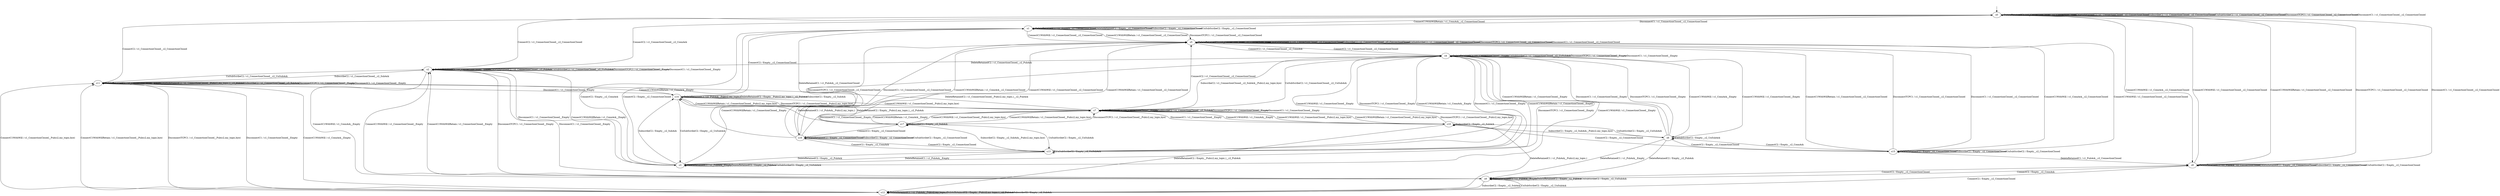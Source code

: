 digraph h15 {
s0 [label="s0"];
s1 [label="s1"];
s2 [label="s2"];
s3 [label="s3"];
s4 [label="s4"];
s5 [label="s5"];
s6 [label="s6"];
s7 [label="s7"];
s8 [label="s8"];
s9 [label="s9"];
s10 [label="s10"];
s11 [label="s11"];
s12 [label="s12"];
s13 [label="s13"];
s14 [label="s14"];
s15 [label="s15"];
s16 [label="s16"];
s17 [label="s17"];
s0 -> s2 [label="ConnectC2 / c1_ConnectionClosed__c2_ConnAck"];
s0 -> s8 [label="ConnectC1WithWill / c1_ConnAck__c2_ConnectionClosed"];
s0 -> s1 [label="ConnectC1WithWillRetain / c1_ConnAck__c2_ConnectionClosed"];
s0 -> s0 [label="DeleteRetainedC1 / c1_ConnectionClosed__c2_ConnectionClosed"];
s0 -> s0 [label="DeleteRetainedC2 / c1_ConnectionClosed__c2_ConnectionClosed"];
s0 -> s0 [label="SubscribeC2 / c1_ConnectionClosed__c2_ConnectionClosed"];
s0 -> s0 [label="UnSubScribeC2 / c1_ConnectionClosed__c2_ConnectionClosed"];
s0 -> s0 [label="DisconnectTCPC1 / c1_ConnectionClosed__c2_ConnectionClosed"];
s0 -> s0 [label="DisconnectC1 / c1_ConnectionClosed__c2_ConnectionClosed"];
s1 -> s3 [label="ConnectC2 / Empty__c2_ConnAck"];
s1 -> s5 [label="ConnectC1WithWill / c1_ConnectionClosed__c2_ConnectionClosed"];
s1 -> s5 [label="ConnectC1WithWillRetain / c1_ConnectionClosed__c2_ConnectionClosed"];
s1 -> s1 [label="DeleteRetainedC1 / c1_PubAck__c2_ConnectionClosed"];
s1 -> s1 [label="DeleteRetainedC2 / Empty__c2_ConnectionClosed"];
s1 -> s1 [label="SubscribeC2 / Empty__c2_ConnectionClosed"];
s1 -> s1 [label="UnSubScribeC2 / Empty__c2_ConnectionClosed"];
s1 -> s5 [label="DisconnectTCPC1 / c1_ConnectionClosed__c2_ConnectionClosed"];
s1 -> s0 [label="DisconnectC1 / c1_ConnectionClosed__c2_ConnectionClosed"];
s2 -> s0 [label="ConnectC2 / c1_ConnectionClosed__c2_ConnectionClosed"];
s2 -> s9 [label="ConnectC1WithWill / c1_ConnAck__Empty"];
s2 -> s3 [label="ConnectC1WithWillRetain / c1_ConnAck__Empty"];
s2 -> s2 [label="DeleteRetainedC1 / c1_ConnectionClosed__Empty"];
s2 -> s2 [label="DeleteRetainedC2 / c1_ConnectionClosed__c2_PubAck"];
s2 -> s11 [label="SubscribeC2 / c1_ConnectionClosed__c2_SubAck"];
s2 -> s2 [label="UnSubScribeC2 / c1_ConnectionClosed__c2_UnSubAck"];
s2 -> s2 [label="DisconnectTCPC1 / c1_ConnectionClosed__Empty"];
s2 -> s2 [label="DisconnectC1 / c1_ConnectionClosed__Empty"];
s3 -> s1 [label="ConnectC2 / Empty__c2_ConnectionClosed"];
s3 -> s4 [label="ConnectC1WithWill / c1_ConnectionClosed__Empty"];
s3 -> s4 [label="ConnectC1WithWillRetain / c1_ConnectionClosed__Empty"];
s3 -> s3 [label="DeleteRetainedC1 / c1_PubAck__Empty"];
s3 -> s3 [label="DeleteRetainedC2 / Empty__c2_PubAck"];
s3 -> s14 [label="SubscribeC2 / Empty__c2_SubAck"];
s3 -> s3 [label="UnSubScribeC2 / Empty__c2_UnSubAck"];
s3 -> s4 [label="DisconnectTCPC1 / c1_ConnectionClosed__Empty"];
s3 -> s2 [label="DisconnectC1 / c1_ConnectionClosed__Empty"];
s4 -> s5 [label="ConnectC2 / c1_ConnectionClosed__c2_ConnectionClosed"];
s4 -> s6 [label="ConnectC1WithWill / c1_ConnAck__Empty"];
s4 -> s13 [label="ConnectC1WithWillRetain / c1_ConnAck__Empty"];
s4 -> s4 [label="DeleteRetainedC1 / c1_ConnectionClosed__Empty"];
s4 -> s2 [label="DeleteRetainedC2 / c1_ConnectionClosed__c2_PubAck"];
s4 -> s7 [label="SubscribeC2 / c1_ConnectionClosed__c2_SubAck__Pub(c2,my_topic,bye)"];
s4 -> s4 [label="UnSubScribeC2 / c1_ConnectionClosed__c2_UnSubAck"];
s4 -> s4 [label="DisconnectTCPC1 / c1_ConnectionClosed__Empty"];
s4 -> s4 [label="DisconnectC1 / c1_ConnectionClosed__Empty"];
s5 -> s4 [label="ConnectC2 / c1_ConnectionClosed__c2_ConnAck"];
s5 -> s15 [label="ConnectC1WithWill / c1_ConnAck__c2_ConnectionClosed"];
s5 -> s16 [label="ConnectC1WithWillRetain / c1_ConnAck__c2_ConnectionClosed"];
s5 -> s5 [label="DeleteRetainedC1 / c1_ConnectionClosed__c2_ConnectionClosed"];
s5 -> s5 [label="DeleteRetainedC2 / c1_ConnectionClosed__c2_ConnectionClosed"];
s5 -> s5 [label="SubscribeC2 / c1_ConnectionClosed__c2_ConnectionClosed"];
s5 -> s5 [label="UnSubScribeC2 / c1_ConnectionClosed__c2_ConnectionClosed"];
s5 -> s5 [label="DisconnectTCPC1 / c1_ConnectionClosed__c2_ConnectionClosed"];
s5 -> s5 [label="DisconnectC1 / c1_ConnectionClosed__c2_ConnectionClosed"];
s6 -> s15 [label="ConnectC2 / Empty__c2_ConnectionClosed"];
s6 -> s4 [label="ConnectC1WithWill / c1_ConnectionClosed__Empty"];
s6 -> s4 [label="ConnectC1WithWillRetain / c1_ConnectionClosed__Empty"];
s6 -> s9 [label="DeleteRetainedC1 / c1_PubAck__Empty"];
s6 -> s9 [label="DeleteRetainedC2 / Empty__c2_PubAck"];
s6 -> s10 [label="SubscribeC2 / Empty__c2_SubAck__Pub(c2,my_topic,bye)"];
s6 -> s6 [label="UnSubScribeC2 / Empty__c2_UnSubAck"];
s6 -> s4 [label="DisconnectTCPC1 / c1_ConnectionClosed__Empty"];
s6 -> s4 [label="DisconnectC1 / c1_ConnectionClosed__Empty"];
s7 -> s5 [label="ConnectC2 / c1_ConnectionClosed__c2_ConnectionClosed"];
s7 -> s10 [label="ConnectC1WithWill / c1_ConnAck__Empty"];
s7 -> s17 [label="ConnectC1WithWillRetain / c1_ConnAck__Empty"];
s7 -> s7 [label="DeleteRetainedC1 / c1_ConnectionClosed__Empty"];
s7 -> s11 [label="DeleteRetainedC2 / c1_ConnectionClosed__Pub(c2,my_topic,)__c2_PubAck"];
s7 -> s7 [label="SubscribeC2 / c1_ConnectionClosed__c2_SubAck"];
s7 -> s4 [label="UnSubScribeC2 / c1_ConnectionClosed__c2_UnSubAck"];
s7 -> s7 [label="DisconnectTCPC1 / c1_ConnectionClosed__Empty"];
s7 -> s7 [label="DisconnectC1 / c1_ConnectionClosed__Empty"];
s8 -> s9 [label="ConnectC2 / Empty__c2_ConnAck"];
s8 -> s0 [label="ConnectC1WithWill / c1_ConnectionClosed__c2_ConnectionClosed"];
s8 -> s0 [label="ConnectC1WithWillRetain / c1_ConnectionClosed__c2_ConnectionClosed"];
s8 -> s8 [label="DeleteRetainedC1 / c1_PubAck__c2_ConnectionClosed"];
s8 -> s8 [label="DeleteRetainedC2 / Empty__c2_ConnectionClosed"];
s8 -> s8 [label="SubscribeC2 / Empty__c2_ConnectionClosed"];
s8 -> s8 [label="UnSubScribeC2 / Empty__c2_ConnectionClosed"];
s8 -> s0 [label="DisconnectTCPC1 / c1_ConnectionClosed__c2_ConnectionClosed"];
s8 -> s0 [label="DisconnectC1 / c1_ConnectionClosed__c2_ConnectionClosed"];
s9 -> s8 [label="ConnectC2 / Empty__c2_ConnectionClosed"];
s9 -> s2 [label="ConnectC1WithWill / c1_ConnectionClosed__Empty"];
s9 -> s2 [label="ConnectC1WithWillRetain / c1_ConnectionClosed__Empty"];
s9 -> s9 [label="DeleteRetainedC1 / c1_PubAck__Empty"];
s9 -> s9 [label="DeleteRetainedC2 / Empty__c2_PubAck"];
s9 -> s12 [label="SubscribeC2 / Empty__c2_SubAck"];
s9 -> s9 [label="UnSubScribeC2 / Empty__c2_UnSubAck"];
s9 -> s2 [label="DisconnectTCPC1 / c1_ConnectionClosed__Empty"];
s9 -> s2 [label="DisconnectC1 / c1_ConnectionClosed__Empty"];
s10 -> s15 [label="ConnectC2 / Empty__c2_ConnectionClosed"];
s10 -> s7 [label="ConnectC1WithWill / c1_ConnectionClosed__Pub(c2,my_topic,bye)"];
s10 -> s7 [label="ConnectC1WithWillRetain / c1_ConnectionClosed__Pub(c2,my_topic,bye)"];
s10 -> s12 [label="DeleteRetainedC1 / c1_PubAck__Pub(c2,my_topic,)"];
s10 -> s12 [label="DeleteRetainedC2 / Empty__Pub(c2,my_topic,)__c2_PubAck"];
s10 -> s10 [label="SubscribeC2 / Empty__c2_SubAck"];
s10 -> s6 [label="UnSubScribeC2 / Empty__c2_UnSubAck"];
s10 -> s7 [label="DisconnectTCPC1 / c1_ConnectionClosed__Pub(c2,my_topic,bye)"];
s10 -> s7 [label="DisconnectC1 / c1_ConnectionClosed__Empty"];
s11 -> s0 [label="ConnectC2 / c1_ConnectionClosed__c2_ConnectionClosed"];
s11 -> s12 [label="ConnectC1WithWill / c1_ConnAck__Empty"];
s11 -> s14 [label="ConnectC1WithWillRetain / c1_ConnAck__Empty"];
s11 -> s11 [label="DeleteRetainedC1 / c1_ConnectionClosed__Empty"];
s11 -> s11 [label="DeleteRetainedC2 / c1_ConnectionClosed__Pub(c2,my_topic,)__c2_PubAck"];
s11 -> s11 [label="SubscribeC2 / c1_ConnectionClosed__c2_SubAck"];
s11 -> s2 [label="UnSubScribeC2 / c1_ConnectionClosed__c2_UnSubAck"];
s11 -> s11 [label="DisconnectTCPC1 / c1_ConnectionClosed__Empty"];
s11 -> s11 [label="DisconnectC1 / c1_ConnectionClosed__Empty"];
s12 -> s8 [label="ConnectC2 / Empty__c2_ConnectionClosed"];
s12 -> s11 [label="ConnectC1WithWill / c1_ConnectionClosed__Pub(c2,my_topic,bye)"];
s12 -> s11 [label="ConnectC1WithWillRetain / c1_ConnectionClosed__Pub(c2,my_topic,bye)"];
s12 -> s12 [label="DeleteRetainedC1 / c1_PubAck__Pub(c2,my_topic,)"];
s12 -> s12 [label="DeleteRetainedC2 / Empty__Pub(c2,my_topic,)__c2_PubAck"];
s12 -> s12 [label="SubscribeC2 / Empty__c2_SubAck"];
s12 -> s9 [label="UnSubScribeC2 / Empty__c2_UnSubAck"];
s12 -> s11 [label="DisconnectTCPC1 / c1_ConnectionClosed__Pub(c2,my_topic,bye)"];
s12 -> s11 [label="DisconnectC1 / c1_ConnectionClosed__Empty"];
s13 -> s16 [label="ConnectC2 / Empty__c2_ConnectionClosed"];
s13 -> s4 [label="ConnectC1WithWill / c1_ConnectionClosed__Empty"];
s13 -> s4 [label="ConnectC1WithWillRetain / c1_ConnectionClosed__Empty"];
s13 -> s3 [label="DeleteRetainedC1 / c1_PubAck__Empty"];
s13 -> s3 [label="DeleteRetainedC2 / Empty__c2_PubAck"];
s13 -> s17 [label="SubscribeC2 / Empty__c2_SubAck__Pub(c2,my_topic,bye)"];
s13 -> s13 [label="UnSubScribeC2 / Empty__c2_UnSubAck"];
s13 -> s4 [label="DisconnectTCPC1 / c1_ConnectionClosed__Empty"];
s13 -> s4 [label="DisconnectC1 / c1_ConnectionClosed__Empty"];
s14 -> s1 [label="ConnectC2 / Empty__c2_ConnectionClosed"];
s14 -> s7 [label="ConnectC1WithWill / c1_ConnectionClosed__Pub(c2,my_topic,bye)"];
s14 -> s7 [label="ConnectC1WithWillRetain / c1_ConnectionClosed__Pub(c2,my_topic,bye)"];
s14 -> s14 [label="DeleteRetainedC1 / c1_PubAck__Pub(c2,my_topic,)"];
s14 -> s14 [label="DeleteRetainedC2 / Empty__Pub(c2,my_topic,)__c2_PubAck"];
s14 -> s14 [label="SubscribeC2 / Empty__c2_SubAck"];
s14 -> s3 [label="UnSubScribeC2 / Empty__c2_UnSubAck"];
s14 -> s7 [label="DisconnectTCPC1 / c1_ConnectionClosed__Pub(c2,my_topic,bye)"];
s14 -> s11 [label="DisconnectC1 / c1_ConnectionClosed__Empty"];
s15 -> s6 [label="ConnectC2 / Empty__c2_ConnAck"];
s15 -> s5 [label="ConnectC1WithWill / c1_ConnectionClosed__c2_ConnectionClosed"];
s15 -> s5 [label="ConnectC1WithWillRetain / c1_ConnectionClosed__c2_ConnectionClosed"];
s15 -> s8 [label="DeleteRetainedC1 / c1_PubAck__c2_ConnectionClosed"];
s15 -> s15 [label="DeleteRetainedC2 / Empty__c2_ConnectionClosed"];
s15 -> s15 [label="SubscribeC2 / Empty__c2_ConnectionClosed"];
s15 -> s15 [label="UnSubScribeC2 / Empty__c2_ConnectionClosed"];
s15 -> s5 [label="DisconnectTCPC1 / c1_ConnectionClosed__c2_ConnectionClosed"];
s15 -> s5 [label="DisconnectC1 / c1_ConnectionClosed__c2_ConnectionClosed"];
s16 -> s13 [label="ConnectC2 / Empty__c2_ConnAck"];
s16 -> s5 [label="ConnectC1WithWill / c1_ConnectionClosed__c2_ConnectionClosed"];
s16 -> s5 [label="ConnectC1WithWillRetain / c1_ConnectionClosed__c2_ConnectionClosed"];
s16 -> s1 [label="DeleteRetainedC1 / c1_PubAck__c2_ConnectionClosed"];
s16 -> s16 [label="DeleteRetainedC2 / Empty__c2_ConnectionClosed"];
s16 -> s16 [label="SubscribeC2 / Empty__c2_ConnectionClosed"];
s16 -> s16 [label="UnSubScribeC2 / Empty__c2_ConnectionClosed"];
s16 -> s5 [label="DisconnectTCPC1 / c1_ConnectionClosed__c2_ConnectionClosed"];
s16 -> s5 [label="DisconnectC1 / c1_ConnectionClosed__c2_ConnectionClosed"];
s17 -> s16 [label="ConnectC2 / Empty__c2_ConnectionClosed"];
s17 -> s7 [label="ConnectC1WithWill / c1_ConnectionClosed__Pub(c2,my_topic,bye)"];
s17 -> s7 [label="ConnectC1WithWillRetain / c1_ConnectionClosed__Pub(c2,my_topic,bye)"];
s17 -> s14 [label="DeleteRetainedC1 / c1_PubAck__Pub(c2,my_topic,)"];
s17 -> s14 [label="DeleteRetainedC2 / Empty__Pub(c2,my_topic,)__c2_PubAck"];
s17 -> s17 [label="SubscribeC2 / Empty__c2_SubAck"];
s17 -> s13 [label="UnSubScribeC2 / Empty__c2_UnSubAck"];
s17 -> s7 [label="DisconnectTCPC1 / c1_ConnectionClosed__Pub(c2,my_topic,bye)"];
s17 -> s7 [label="DisconnectC1 / c1_ConnectionClosed__Empty"];
__start0 [shape=none, label=""];
__start0 -> s0 [label=""];
}
